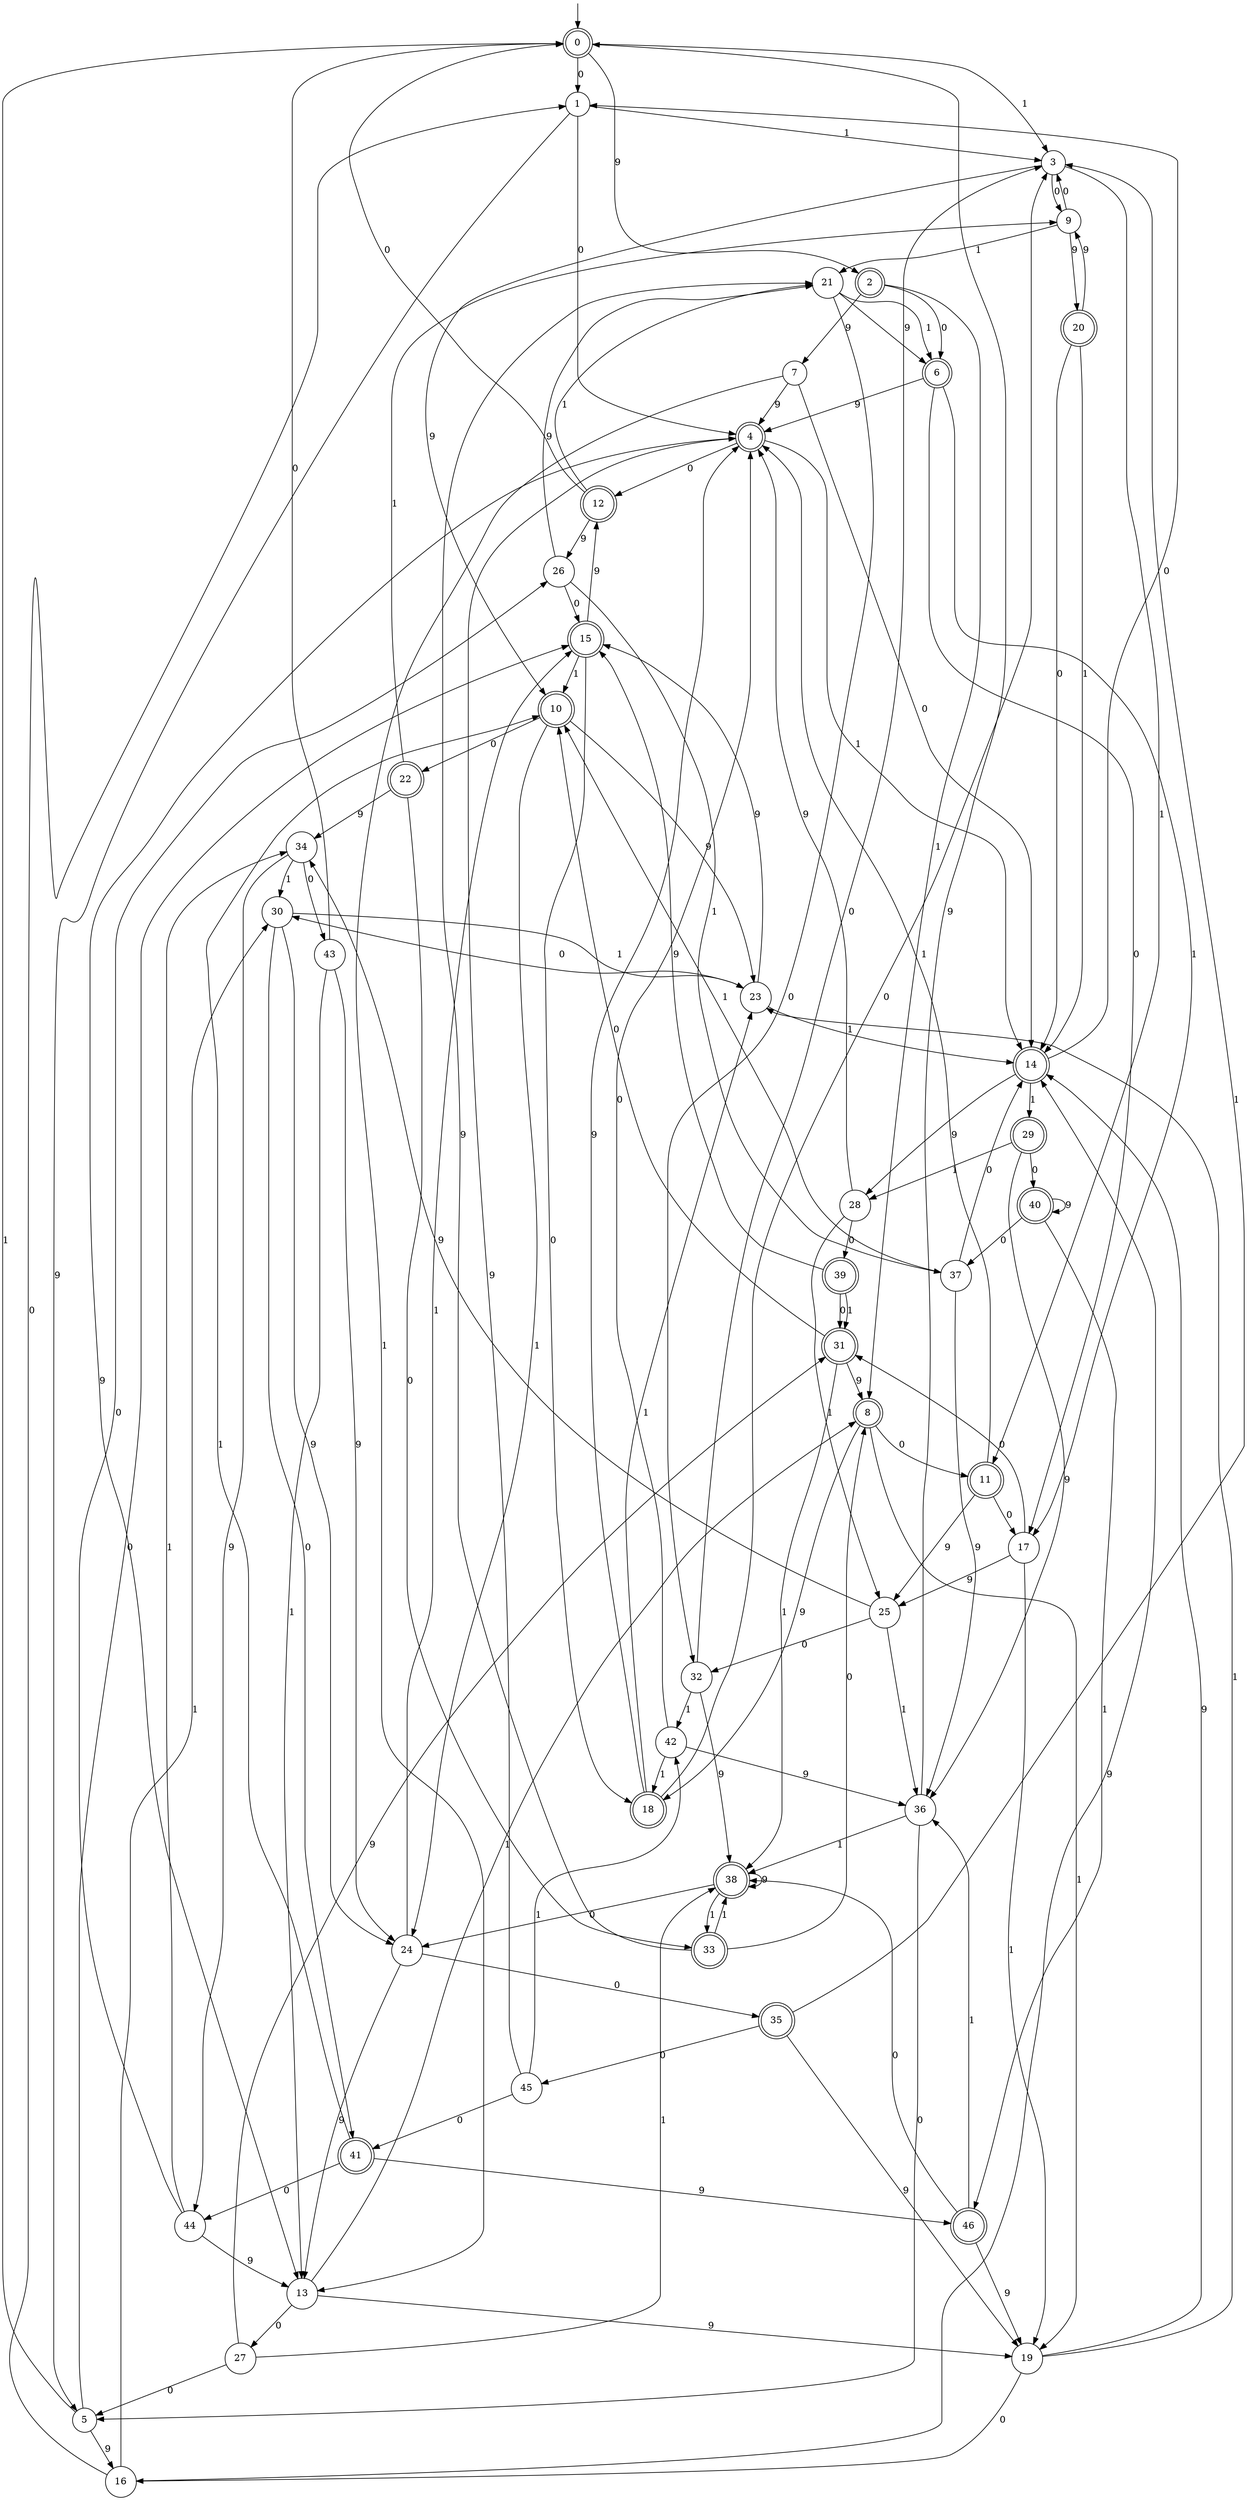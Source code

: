 digraph g {

	s0 [shape="doublecircle" label="0"];
	s1 [shape="circle" label="1"];
	s2 [shape="doublecircle" label="2"];
	s3 [shape="circle" label="3"];
	s4 [shape="doublecircle" label="4"];
	s5 [shape="circle" label="5"];
	s6 [shape="doublecircle" label="6"];
	s7 [shape="circle" label="7"];
	s8 [shape="doublecircle" label="8"];
	s9 [shape="circle" label="9"];
	s10 [shape="doublecircle" label="10"];
	s11 [shape="doublecircle" label="11"];
	s12 [shape="doublecircle" label="12"];
	s13 [shape="circle" label="13"];
	s14 [shape="doublecircle" label="14"];
	s15 [shape="doublecircle" label="15"];
	s16 [shape="circle" label="16"];
	s17 [shape="circle" label="17"];
	s18 [shape="doublecircle" label="18"];
	s19 [shape="circle" label="19"];
	s20 [shape="doublecircle" label="20"];
	s21 [shape="circle" label="21"];
	s22 [shape="doublecircle" label="22"];
	s23 [shape="circle" label="23"];
	s24 [shape="circle" label="24"];
	s25 [shape="circle" label="25"];
	s26 [shape="circle" label="26"];
	s27 [shape="circle" label="27"];
	s28 [shape="circle" label="28"];
	s29 [shape="doublecircle" label="29"];
	s30 [shape="circle" label="30"];
	s31 [shape="doublecircle" label="31"];
	s32 [shape="circle" label="32"];
	s33 [shape="doublecircle" label="33"];
	s34 [shape="circle" label="34"];
	s35 [shape="doublecircle" label="35"];
	s36 [shape="circle" label="36"];
	s37 [shape="circle" label="37"];
	s38 [shape="doublecircle" label="38"];
	s39 [shape="doublecircle" label="39"];
	s40 [shape="doublecircle" label="40"];
	s41 [shape="doublecircle" label="41"];
	s42 [shape="circle" label="42"];
	s43 [shape="circle" label="43"];
	s44 [shape="circle" label="44"];
	s45 [shape="circle" label="45"];
	s46 [shape="doublecircle" label="46"];
	s0 -> s1 [label="0"];
	s0 -> s2 [label="9"];
	s0 -> s3 [label="1"];
	s1 -> s4 [label="0"];
	s1 -> s5 [label="9"];
	s1 -> s3 [label="1"];
	s2 -> s6 [label="0"];
	s2 -> s7 [label="9"];
	s2 -> s8 [label="1"];
	s3 -> s9 [label="0"];
	s3 -> s10 [label="9"];
	s3 -> s11 [label="1"];
	s4 -> s12 [label="0"];
	s4 -> s13 [label="9"];
	s4 -> s14 [label="1"];
	s5 -> s15 [label="0"];
	s5 -> s16 [label="9"];
	s5 -> s0 [label="1"];
	s6 -> s17 [label="0"];
	s6 -> s4 [label="9"];
	s6 -> s17 [label="1"];
	s7 -> s14 [label="0"];
	s7 -> s4 [label="9"];
	s7 -> s13 [label="1"];
	s8 -> s11 [label="0"];
	s8 -> s18 [label="9"];
	s8 -> s19 [label="1"];
	s9 -> s3 [label="0"];
	s9 -> s20 [label="9"];
	s9 -> s21 [label="1"];
	s10 -> s22 [label="0"];
	s10 -> s23 [label="9"];
	s10 -> s24 [label="1"];
	s11 -> s17 [label="0"];
	s11 -> s25 [label="9"];
	s11 -> s4 [label="1"];
	s12 -> s0 [label="0"];
	s12 -> s26 [label="9"];
	s12 -> s21 [label="1"];
	s13 -> s27 [label="0"];
	s13 -> s19 [label="9"];
	s13 -> s8 [label="1"];
	s14 -> s1 [label="0"];
	s14 -> s28 [label="9"];
	s14 -> s29 [label="1"];
	s15 -> s18 [label="0"];
	s15 -> s12 [label="9"];
	s15 -> s10 [label="1"];
	s16 -> s1 [label="0"];
	s16 -> s14 [label="9"];
	s16 -> s30 [label="1"];
	s17 -> s31 [label="0"];
	s17 -> s25 [label="9"];
	s17 -> s19 [label="1"];
	s18 -> s3 [label="0"];
	s18 -> s4 [label="9"];
	s18 -> s23 [label="1"];
	s19 -> s16 [label="0"];
	s19 -> s14 [label="9"];
	s19 -> s23 [label="1"];
	s20 -> s14 [label="0"];
	s20 -> s9 [label="9"];
	s20 -> s14 [label="1"];
	s21 -> s32 [label="0"];
	s21 -> s6 [label="9"];
	s21 -> s6 [label="1"];
	s22 -> s33 [label="0"];
	s22 -> s34 [label="9"];
	s22 -> s9 [label="1"];
	s23 -> s30 [label="0"];
	s23 -> s15 [label="9"];
	s23 -> s14 [label="1"];
	s24 -> s35 [label="0"];
	s24 -> s13 [label="9"];
	s24 -> s15 [label="1"];
	s25 -> s32 [label="0"];
	s25 -> s34 [label="9"];
	s25 -> s36 [label="1"];
	s26 -> s15 [label="0"];
	s26 -> s21 [label="9"];
	s26 -> s37 [label="1"];
	s27 -> s5 [label="0"];
	s27 -> s31 [label="9"];
	s27 -> s38 [label="1"];
	s28 -> s39 [label="0"];
	s28 -> s4 [label="9"];
	s28 -> s25 [label="1"];
	s29 -> s40 [label="0"];
	s29 -> s36 [label="9"];
	s29 -> s28 [label="1"];
	s30 -> s41 [label="0"];
	s30 -> s24 [label="9"];
	s30 -> s23 [label="1"];
	s31 -> s10 [label="0"];
	s31 -> s8 [label="9"];
	s31 -> s38 [label="1"];
	s32 -> s3 [label="0"];
	s32 -> s38 [label="9"];
	s32 -> s42 [label="1"];
	s33 -> s8 [label="0"];
	s33 -> s21 [label="9"];
	s33 -> s38 [label="1"];
	s34 -> s43 [label="0"];
	s34 -> s44 [label="9"];
	s34 -> s30 [label="1"];
	s35 -> s45 [label="0"];
	s35 -> s19 [label="9"];
	s35 -> s3 [label="1"];
	s36 -> s5 [label="0"];
	s36 -> s0 [label="9"];
	s36 -> s38 [label="1"];
	s37 -> s14 [label="0"];
	s37 -> s36 [label="9"];
	s37 -> s10 [label="1"];
	s38 -> s24 [label="0"];
	s38 -> s38 [label="9"];
	s38 -> s33 [label="1"];
	s39 -> s31 [label="0"];
	s39 -> s15 [label="9"];
	s39 -> s31 [label="1"];
	s40 -> s37 [label="0"];
	s40 -> s40 [label="9"];
	s40 -> s46 [label="1"];
	s41 -> s44 [label="0"];
	s41 -> s46 [label="9"];
	s41 -> s10 [label="1"];
	s42 -> s4 [label="0"];
	s42 -> s36 [label="9"];
	s42 -> s18 [label="1"];
	s43 -> s0 [label="0"];
	s43 -> s24 [label="9"];
	s43 -> s13 [label="1"];
	s44 -> s26 [label="0"];
	s44 -> s13 [label="9"];
	s44 -> s34 [label="1"];
	s45 -> s41 [label="0"];
	s45 -> s4 [label="9"];
	s45 -> s42 [label="1"];
	s46 -> s38 [label="0"];
	s46 -> s19 [label="9"];
	s46 -> s36 [label="1"];

__start0 [label="" shape="none" width="0" height="0"];
__start0 -> s0;

}
